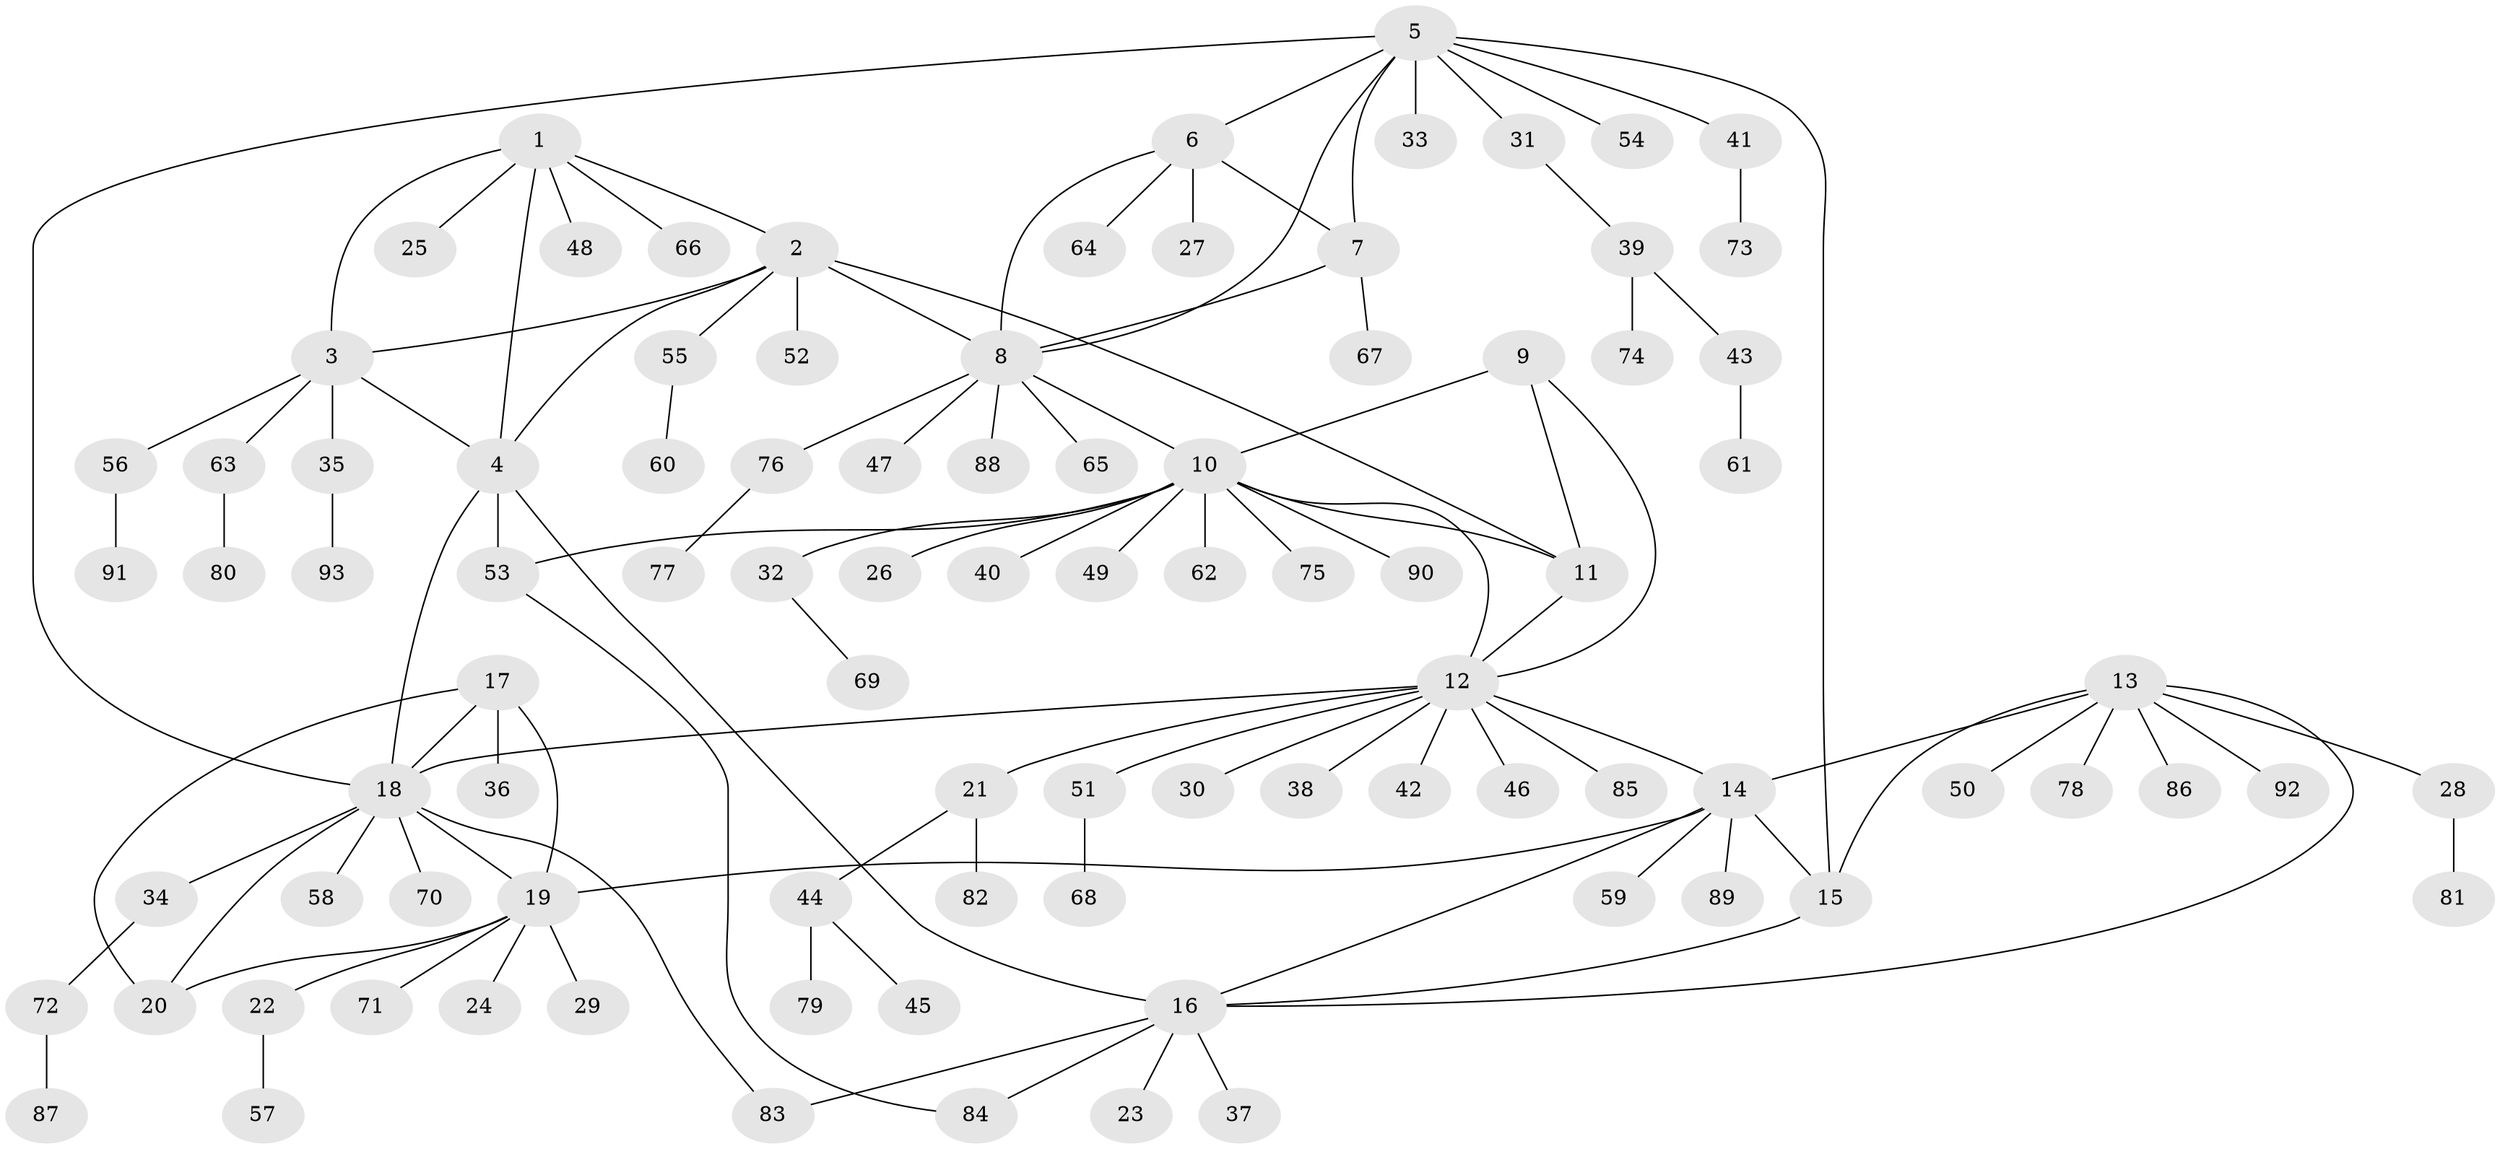 // Generated by graph-tools (version 1.1) at 2025/02/03/09/25 03:02:45]
// undirected, 93 vertices, 116 edges
graph export_dot {
graph [start="1"]
  node [color=gray90,style=filled];
  1;
  2;
  3;
  4;
  5;
  6;
  7;
  8;
  9;
  10;
  11;
  12;
  13;
  14;
  15;
  16;
  17;
  18;
  19;
  20;
  21;
  22;
  23;
  24;
  25;
  26;
  27;
  28;
  29;
  30;
  31;
  32;
  33;
  34;
  35;
  36;
  37;
  38;
  39;
  40;
  41;
  42;
  43;
  44;
  45;
  46;
  47;
  48;
  49;
  50;
  51;
  52;
  53;
  54;
  55;
  56;
  57;
  58;
  59;
  60;
  61;
  62;
  63;
  64;
  65;
  66;
  67;
  68;
  69;
  70;
  71;
  72;
  73;
  74;
  75;
  76;
  77;
  78;
  79;
  80;
  81;
  82;
  83;
  84;
  85;
  86;
  87;
  88;
  89;
  90;
  91;
  92;
  93;
  1 -- 2;
  1 -- 3;
  1 -- 4;
  1 -- 25;
  1 -- 48;
  1 -- 66;
  2 -- 3;
  2 -- 4;
  2 -- 8;
  2 -- 11;
  2 -- 52;
  2 -- 55;
  3 -- 4;
  3 -- 35;
  3 -- 56;
  3 -- 63;
  4 -- 16;
  4 -- 18;
  4 -- 53;
  5 -- 6;
  5 -- 7;
  5 -- 8;
  5 -- 15;
  5 -- 18;
  5 -- 31;
  5 -- 33;
  5 -- 41;
  5 -- 54;
  6 -- 7;
  6 -- 8;
  6 -- 27;
  6 -- 64;
  7 -- 8;
  7 -- 67;
  8 -- 10;
  8 -- 47;
  8 -- 65;
  8 -- 76;
  8 -- 88;
  9 -- 10;
  9 -- 11;
  9 -- 12;
  10 -- 11;
  10 -- 12;
  10 -- 26;
  10 -- 32;
  10 -- 40;
  10 -- 49;
  10 -- 53;
  10 -- 62;
  10 -- 75;
  10 -- 90;
  11 -- 12;
  12 -- 14;
  12 -- 18;
  12 -- 21;
  12 -- 30;
  12 -- 38;
  12 -- 42;
  12 -- 46;
  12 -- 51;
  12 -- 85;
  13 -- 14;
  13 -- 15;
  13 -- 16;
  13 -- 28;
  13 -- 50;
  13 -- 78;
  13 -- 86;
  13 -- 92;
  14 -- 15;
  14 -- 16;
  14 -- 19;
  14 -- 59;
  14 -- 89;
  15 -- 16;
  16 -- 23;
  16 -- 37;
  16 -- 83;
  16 -- 84;
  17 -- 18;
  17 -- 19;
  17 -- 20;
  17 -- 36;
  18 -- 19;
  18 -- 20;
  18 -- 34;
  18 -- 58;
  18 -- 70;
  18 -- 83;
  19 -- 20;
  19 -- 22;
  19 -- 24;
  19 -- 29;
  19 -- 71;
  21 -- 44;
  21 -- 82;
  22 -- 57;
  28 -- 81;
  31 -- 39;
  32 -- 69;
  34 -- 72;
  35 -- 93;
  39 -- 43;
  39 -- 74;
  41 -- 73;
  43 -- 61;
  44 -- 45;
  44 -- 79;
  51 -- 68;
  53 -- 84;
  55 -- 60;
  56 -- 91;
  63 -- 80;
  72 -- 87;
  76 -- 77;
}
